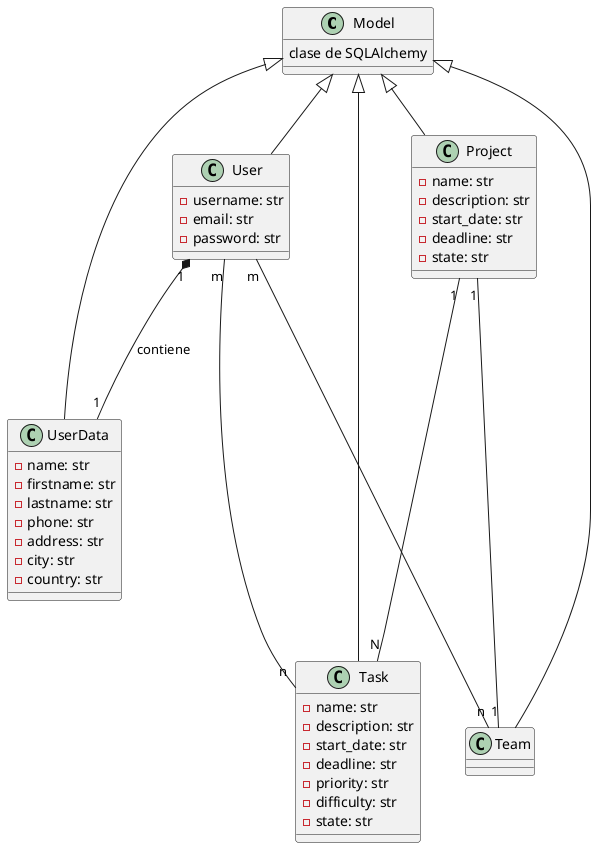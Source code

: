 @startuml Diagram de Clases

' Clases
class Model {
 clase de SQLAlchemy
}

class User {
    - username: str
    - email: str
    - password: str
}

class UserData{
    - name: str
    - firstname: str
    - lastname: str
    - phone: str
    - address: str
    - city: str
    - country: str
}

class Task {
    - name: str
    - description: str
    - start_date: str
    - deadline: str
    - priority: str
    - difficulty: str
    - state: str
}

class Team {
}

class Project {
    - name: str
    - description: str
    - start_date: str
    - deadline: str
    - state: str
}

' Herencias
Model <|-- User
Model <|-- UserData
Model <|-- Task
Model <|-- Team
Model <|-- Project

User "1" *--- "1" UserData : contiene
User "m" ---- "n" Team
User "m" ---- "n" Task
Project "1" ---- "1" Team
Project "1" ---- "N" Task
@enduml
